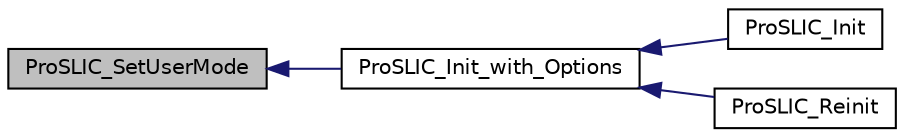 digraph "ProSLIC_SetUserMode"
{
  edge [fontname="Helvetica",fontsize="10",labelfontname="Helvetica",labelfontsize="10"];
  node [fontname="Helvetica",fontsize="10",shape=record];
  rankdir="LR";
  Node1 [label="ProSLIC_SetUserMode",height=0.2,width=0.4,color="black", fillcolor="grey75", style="filled", fontcolor="black"];
  Node1 -> Node2 [dir="back",color="midnightblue",fontsize="10",style="solid",fontname="Helvetica"];
  Node2 [label="ProSLIC_Init_with_Options",height=0.2,width=0.4,color="black", fillcolor="white", style="filled",URL="$group___g_e_n___c_f_g.html#gad8db7a08e765fde48eef6b602c10db14",tooltip="Loads patch and initializes all ProSLIC devices. "];
  Node2 -> Node3 [dir="back",color="midnightblue",fontsize="10",style="solid",fontname="Helvetica"];
  Node3 [label="ProSLIC_Init",height=0.2,width=0.4,color="black", fillcolor="white", style="filled",URL="$group___g_e_n___c_f_g.html#ga0ab4d453174d70245e4a18d07a97e3dd",tooltip="Loads patch and initializes all ProSLIC devices. Performs all calibrations except longitudinal balanc..."];
  Node2 -> Node4 [dir="back",color="midnightblue",fontsize="10",style="solid",fontname="Helvetica"];
  Node4 [label="ProSLIC_Reinit",height=0.2,width=0.4,color="black", fillcolor="white", style="filled",URL="$group___g_e_n___c_f_g.html#gaea5621d76d7e17c62b68e9e8fb0f93ea",tooltip="Performs soft reset then calls ProSLIC_Init() "];
}
